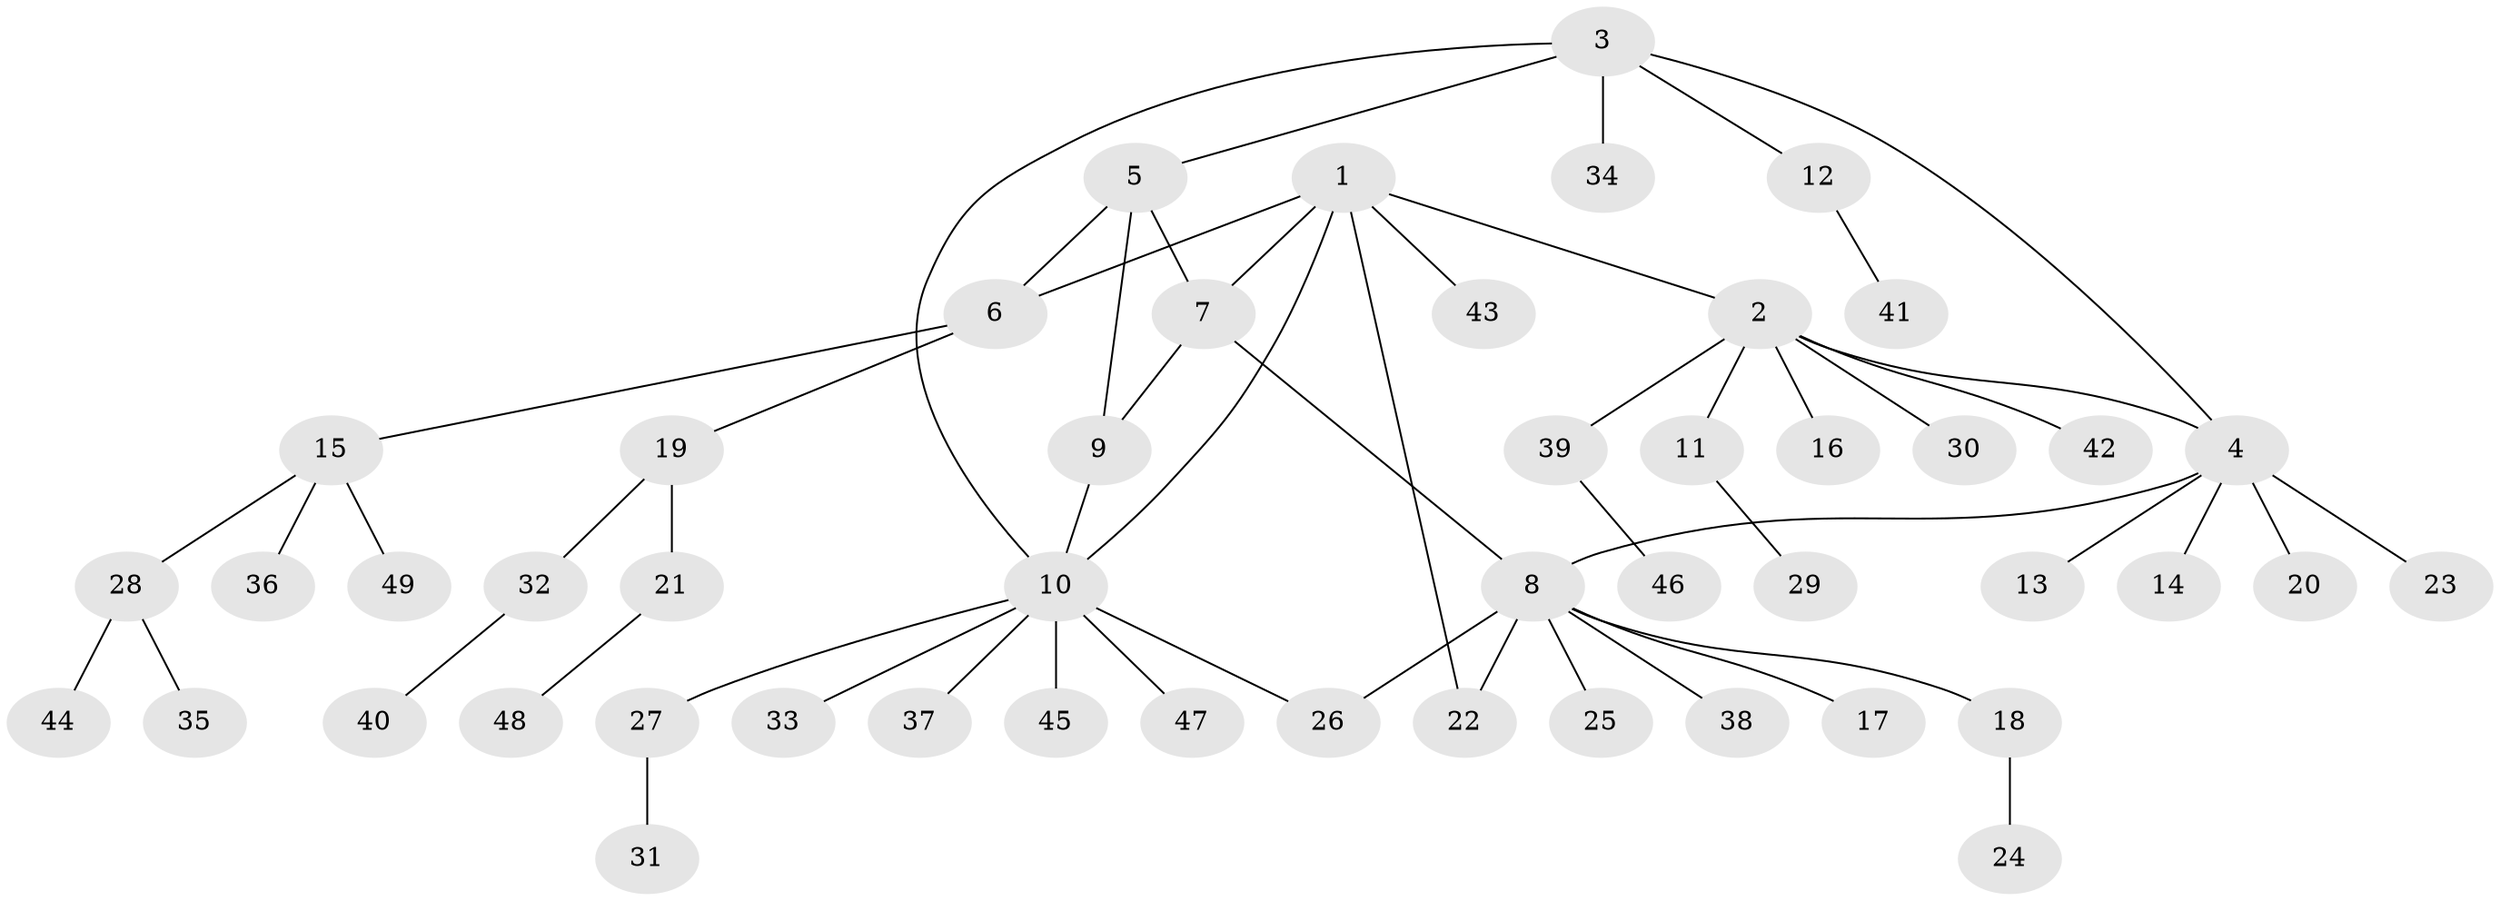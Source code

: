 // coarse degree distribution, {7: 0.08571428571428572, 10: 0.02857142857142857, 4: 0.05714285714285714, 8: 0.02857142857142857, 1: 0.6571428571428571, 3: 0.05714285714285714, 2: 0.08571428571428572}
// Generated by graph-tools (version 1.1) at 2025/42/03/06/25 10:42:14]
// undirected, 49 vertices, 56 edges
graph export_dot {
graph [start="1"]
  node [color=gray90,style=filled];
  1;
  2;
  3;
  4;
  5;
  6;
  7;
  8;
  9;
  10;
  11;
  12;
  13;
  14;
  15;
  16;
  17;
  18;
  19;
  20;
  21;
  22;
  23;
  24;
  25;
  26;
  27;
  28;
  29;
  30;
  31;
  32;
  33;
  34;
  35;
  36;
  37;
  38;
  39;
  40;
  41;
  42;
  43;
  44;
  45;
  46;
  47;
  48;
  49;
  1 -- 2;
  1 -- 6;
  1 -- 7;
  1 -- 10;
  1 -- 22;
  1 -- 43;
  2 -- 4;
  2 -- 11;
  2 -- 16;
  2 -- 30;
  2 -- 39;
  2 -- 42;
  3 -- 4;
  3 -- 5;
  3 -- 10;
  3 -- 12;
  3 -- 34;
  4 -- 8;
  4 -- 13;
  4 -- 14;
  4 -- 20;
  4 -- 23;
  5 -- 6;
  5 -- 7;
  5 -- 9;
  6 -- 15;
  6 -- 19;
  7 -- 8;
  7 -- 9;
  8 -- 17;
  8 -- 18;
  8 -- 22;
  8 -- 25;
  8 -- 26;
  8 -- 38;
  9 -- 10;
  10 -- 26;
  10 -- 27;
  10 -- 33;
  10 -- 37;
  10 -- 45;
  10 -- 47;
  11 -- 29;
  12 -- 41;
  15 -- 28;
  15 -- 36;
  15 -- 49;
  18 -- 24;
  19 -- 21;
  19 -- 32;
  21 -- 48;
  27 -- 31;
  28 -- 35;
  28 -- 44;
  32 -- 40;
  39 -- 46;
}
